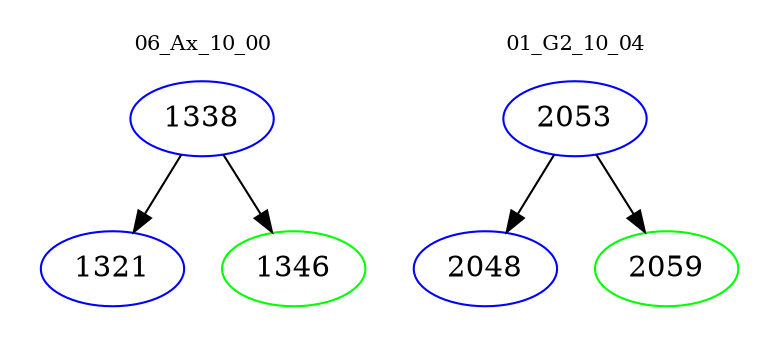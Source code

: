 digraph{
subgraph cluster_0 {
color = white
label = "06_Ax_10_00";
fontsize=10;
T0_1338 [label="1338", color="blue"]
T0_1338 -> T0_1321 [color="black"]
T0_1321 [label="1321", color="blue"]
T0_1338 -> T0_1346 [color="black"]
T0_1346 [label="1346", color="green"]
}
subgraph cluster_1 {
color = white
label = "01_G2_10_04";
fontsize=10;
T1_2053 [label="2053", color="blue"]
T1_2053 -> T1_2048 [color="black"]
T1_2048 [label="2048", color="blue"]
T1_2053 -> T1_2059 [color="black"]
T1_2059 [label="2059", color="green"]
}
}
